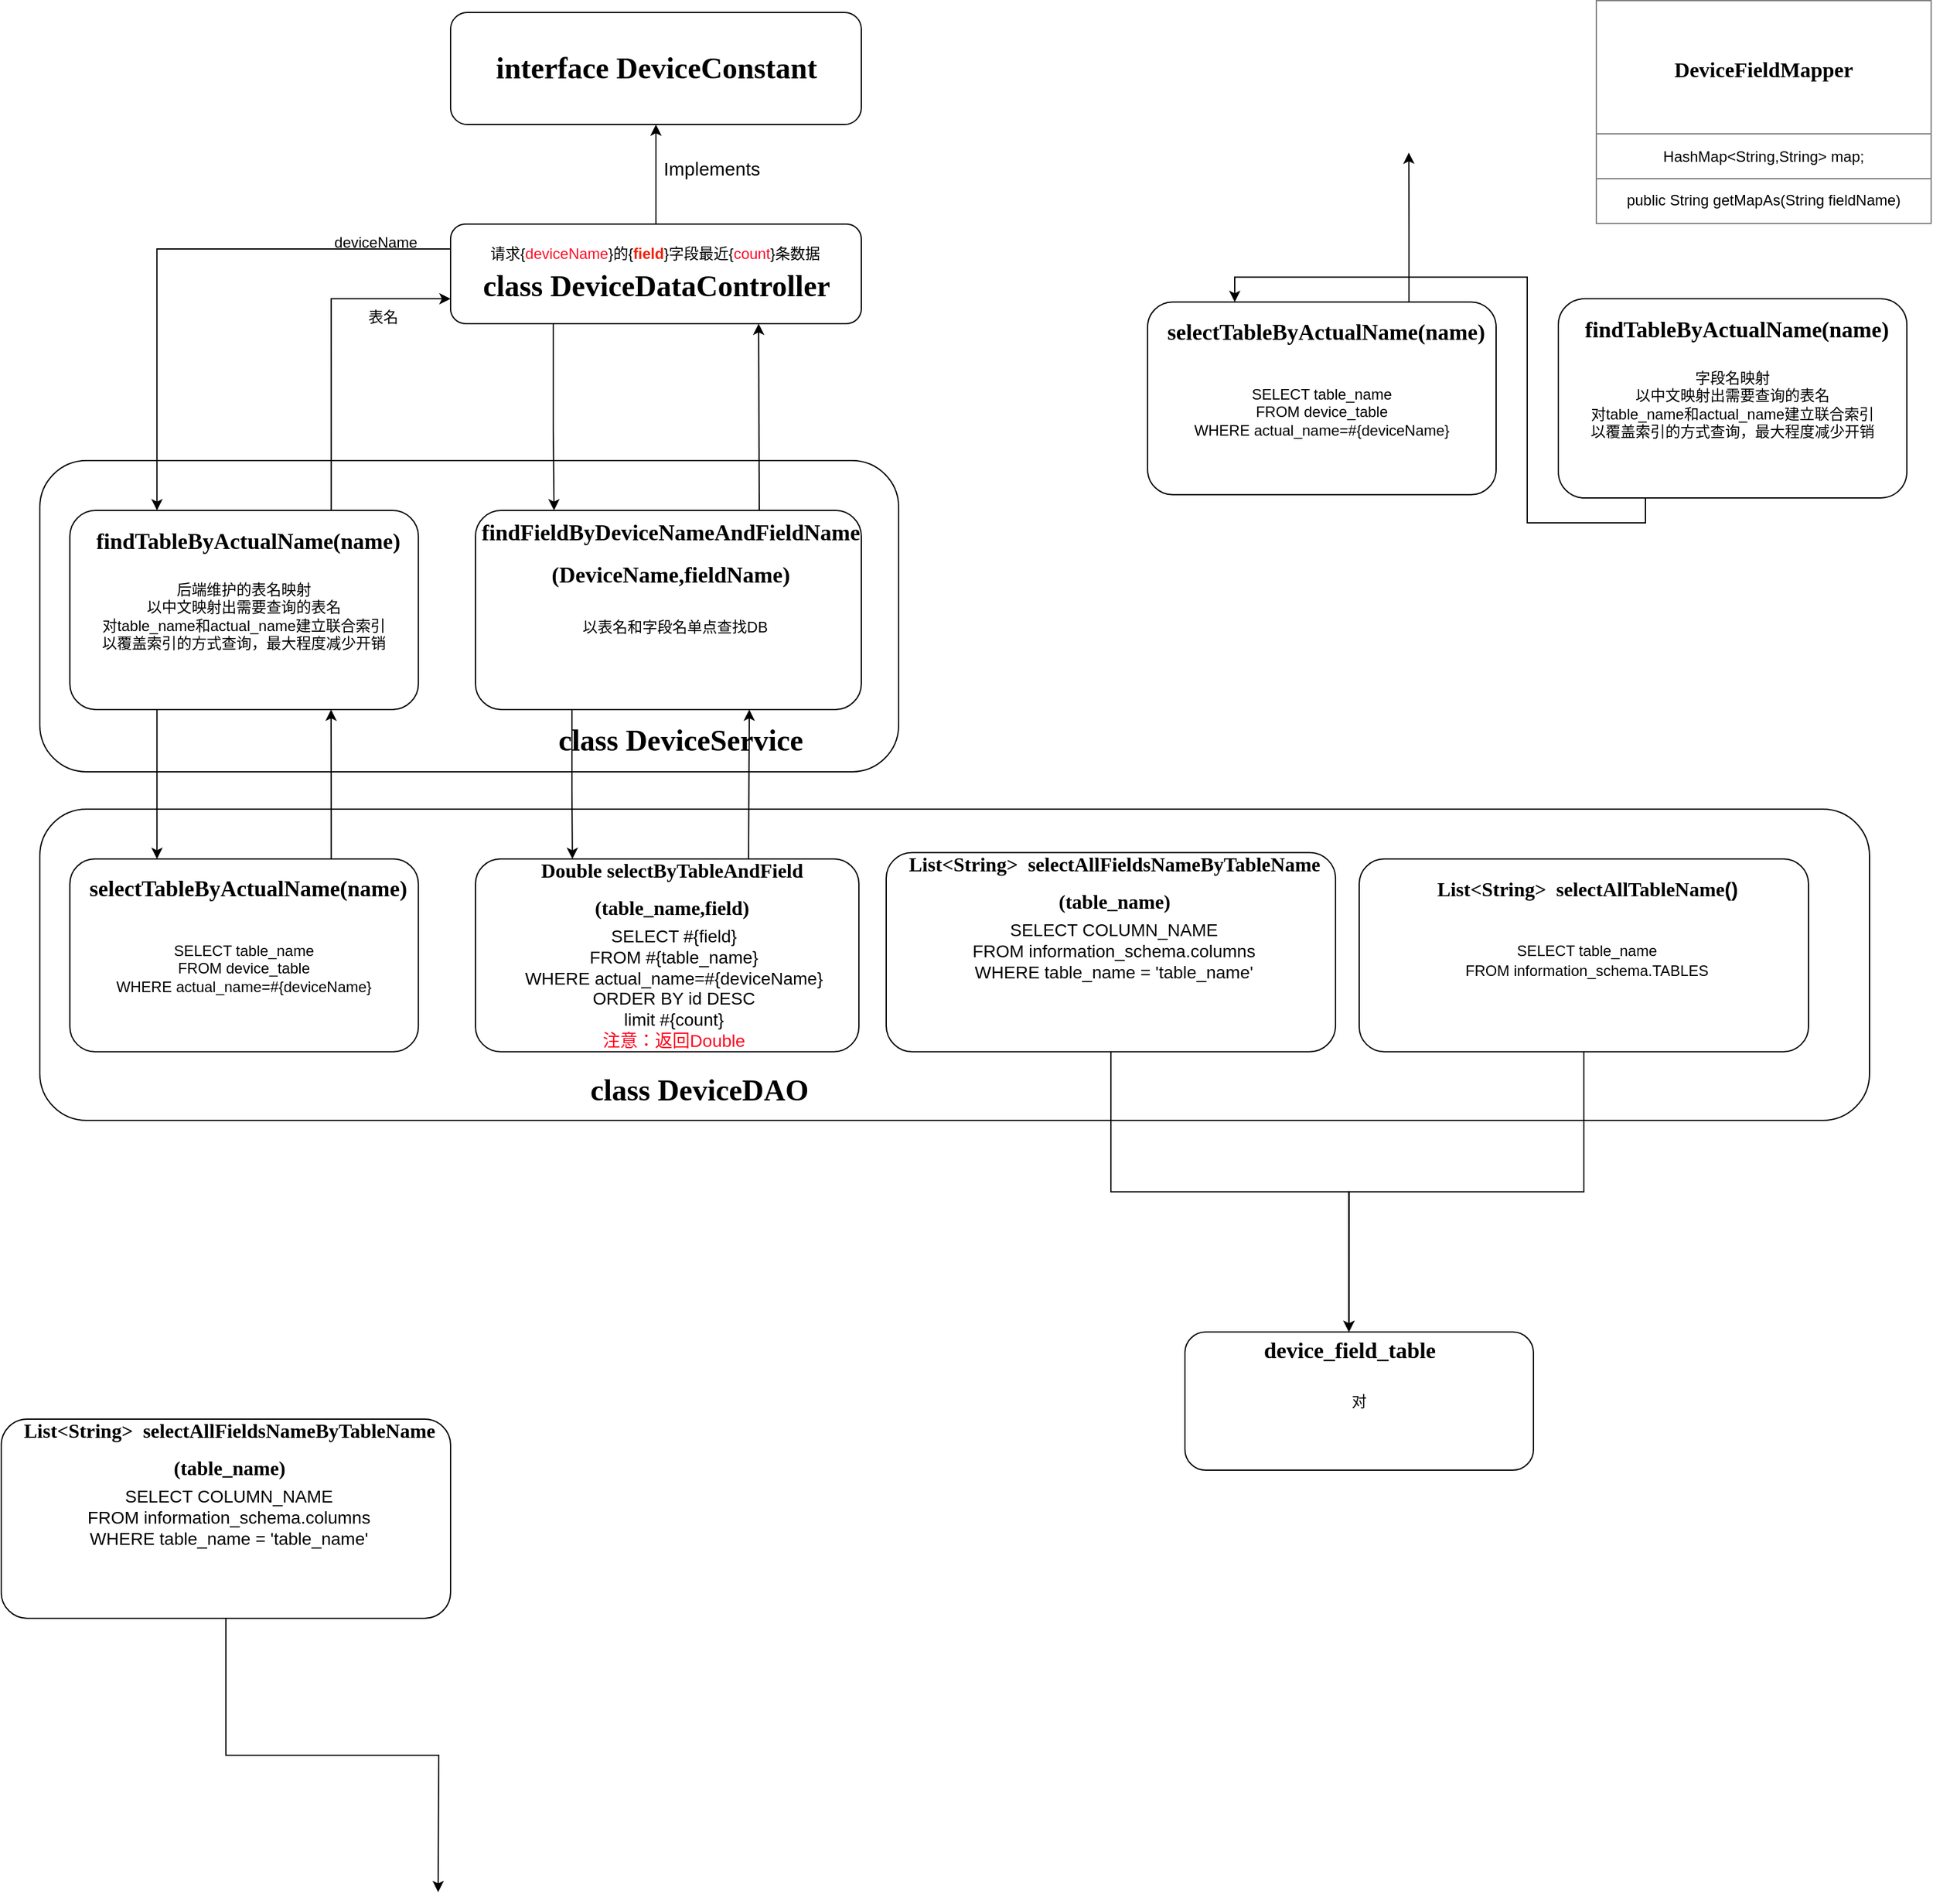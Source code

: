 <mxfile version="21.3.7" type="github">
  <diagram id="C5RBs43oDa-KdzZeNtuy" name="Page-1">
    <mxGraphModel dx="2901" dy="2356" grid="1" gridSize="10" guides="1" tooltips="1" connect="1" arrows="1" fold="1" page="1" pageScale="1" pageWidth="827" pageHeight="1169" math="0" shadow="0">
      <root>
        <mxCell id="WIyWlLk6GJQsqaUBKTNV-0" />
        <mxCell id="WIyWlLk6GJQsqaUBKTNV-1" parent="WIyWlLk6GJQsqaUBKTNV-0" />
        <mxCell id="HSwGKQN04GHCL3bgjbMO-42" value="" style="rounded=1;whiteSpace=wrap;html=1;" vertex="1" parent="WIyWlLk6GJQsqaUBKTNV-1">
          <mxGeometry x="-470" y="630" width="1470" height="250" as="geometry" />
        </mxCell>
        <mxCell id="HSwGKQN04GHCL3bgjbMO-9" value="" style="rounded=1;whiteSpace=wrap;html=1;" vertex="1" parent="WIyWlLk6GJQsqaUBKTNV-1">
          <mxGeometry x="-470" y="350" width="690" height="250" as="geometry" />
        </mxCell>
        <mxCell id="HSwGKQN04GHCL3bgjbMO-30" value="&lt;table border=&quot;1&quot; width=&quot;100%&quot; height=&quot;100%&quot; cellpadding=&quot;4&quot; style=&quot;width:100%;height:100%;border-collapse:collapse;&quot;&gt;&lt;tbody&gt;&lt;tr&gt;&lt;th align=&quot;center&quot;&gt;&lt;h1 style=&quot;border-color: var(--border-color);&quot;&gt;&lt;font style=&quot;border-color: var(--border-color); font-size: 17px;&quot; face=&quot;Times New Roman&quot;&gt;DeviceFieldMapper&lt;/font&gt;&lt;/h1&gt;&lt;/th&gt;&lt;/tr&gt;&lt;tr&gt;&lt;td align=&quot;center&quot;&gt;HashMap&amp;lt;String,String&amp;gt; map;&lt;/td&gt;&lt;/tr&gt;&lt;tr&gt;&lt;td align=&quot;center&quot;&gt;public String getMapAs(String fieldName)&lt;br&gt;&lt;/td&gt;&lt;/tr&gt;&lt;/tbody&gt;&lt;/table&gt;" style="text;html=1;whiteSpace=wrap;strokeColor=none;fillColor=none;overflow=fill;" vertex="1" parent="WIyWlLk6GJQsqaUBKTNV-1">
          <mxGeometry x="780" y="-20" width="270" height="180" as="geometry" />
        </mxCell>
        <mxCell id="HSwGKQN04GHCL3bgjbMO-39" value="deviceName" style="text;html=1;strokeColor=none;fillColor=none;align=center;verticalAlign=middle;whiteSpace=wrap;rounded=0;" vertex="1" parent="WIyWlLk6GJQsqaUBKTNV-1">
          <mxGeometry x="-230" y="160" width="60" height="30" as="geometry" />
        </mxCell>
        <mxCell id="HSwGKQN04GHCL3bgjbMO-40" value="表名" style="text;html=1;strokeColor=none;fillColor=none;align=center;verticalAlign=middle;whiteSpace=wrap;rounded=0;" vertex="1" parent="WIyWlLk6GJQsqaUBKTNV-1">
          <mxGeometry x="-224.12" y="220" width="60" height="30" as="geometry" />
        </mxCell>
        <mxCell id="HSwGKQN04GHCL3bgjbMO-62" style="edgeStyle=orthogonalEdgeStyle;rounded=0;orthogonalLoop=1;jettySize=auto;html=1;exitX=0;exitY=0.25;exitDx=0;exitDy=0;entryX=0.25;entryY=0;entryDx=0;entryDy=0;" edge="1" parent="WIyWlLk6GJQsqaUBKTNV-1" source="HSwGKQN04GHCL3bgjbMO-5" target="HSwGKQN04GHCL3bgjbMO-11">
          <mxGeometry relative="1" as="geometry" />
        </mxCell>
        <mxCell id="HSwGKQN04GHCL3bgjbMO-63" style="edgeStyle=orthogonalEdgeStyle;rounded=0;orthogonalLoop=1;jettySize=auto;html=1;exitX=0.75;exitY=0;exitDx=0;exitDy=0;entryX=0;entryY=0.75;entryDx=0;entryDy=0;" edge="1" parent="WIyWlLk6GJQsqaUBKTNV-1" source="HSwGKQN04GHCL3bgjbMO-11" target="HSwGKQN04GHCL3bgjbMO-5">
          <mxGeometry relative="1" as="geometry" />
        </mxCell>
        <mxCell id="HSwGKQN04GHCL3bgjbMO-81" value="" style="rounded=1;whiteSpace=wrap;html=1;" vertex="1" parent="WIyWlLk6GJQsqaUBKTNV-1">
          <mxGeometry x="-140" y="-10" width="330" height="90" as="geometry" />
        </mxCell>
        <mxCell id="HSwGKQN04GHCL3bgjbMO-83" style="edgeStyle=orthogonalEdgeStyle;rounded=0;orthogonalLoop=1;jettySize=auto;html=1;exitX=0.5;exitY=0;exitDx=0;exitDy=0;entryX=0.5;entryY=1;entryDx=0;entryDy=0;" edge="1" parent="WIyWlLk6GJQsqaUBKTNV-1" source="HSwGKQN04GHCL3bgjbMO-5" target="HSwGKQN04GHCL3bgjbMO-81">
          <mxGeometry relative="1" as="geometry" />
        </mxCell>
        <mxCell id="HSwGKQN04GHCL3bgjbMO-84" value="&lt;span style=&quot;font-weight: normal;&quot;&gt;Implements&lt;/span&gt;" style="text;html=1;strokeColor=none;fillColor=none;align=center;verticalAlign=middle;whiteSpace=wrap;rounded=0;fontSize=15;fontStyle=1" vertex="1" parent="WIyWlLk6GJQsqaUBKTNV-1">
          <mxGeometry x="40" y="100" width="60" height="30" as="geometry" />
        </mxCell>
        <mxCell id="HSwGKQN04GHCL3bgjbMO-89" value="&lt;h1 style=&quot;border-color: var(--border-color);&quot;&gt;&lt;font style=&quot;border-color: var(--border-color);&quot; face=&quot;Times New Roman&quot;&gt;interface&amp;nbsp;&lt;/font&gt;&lt;font face=&quot;Times New Roman&quot;&gt;DeviceConstant&lt;/font&gt;&lt;/h1&gt;" style="text;html=1;strokeColor=none;fillColor=none;align=center;verticalAlign=middle;whiteSpace=wrap;rounded=0;" vertex="1" parent="WIyWlLk6GJQsqaUBKTNV-1">
          <mxGeometry x="-117.5" y="20" width="285" height="30" as="geometry" />
        </mxCell>
        <mxCell id="HSwGKQN04GHCL3bgjbMO-75" value="" style="group" vertex="1" connectable="0" parent="WIyWlLk6GJQsqaUBKTNV-1">
          <mxGeometry x="-501" y="1120" width="361" height="160" as="geometry" />
        </mxCell>
        <mxCell id="HSwGKQN04GHCL3bgjbMO-76" value="" style="group" vertex="1" connectable="0" parent="HSwGKQN04GHCL3bgjbMO-75">
          <mxGeometry width="361" height="160" as="geometry" />
        </mxCell>
        <mxCell id="HSwGKQN04GHCL3bgjbMO-94" value="" style="group" vertex="1" connectable="0" parent="HSwGKQN04GHCL3bgjbMO-76">
          <mxGeometry width="361" height="160" as="geometry" />
        </mxCell>
        <mxCell id="HSwGKQN04GHCL3bgjbMO-125" style="edgeStyle=orthogonalEdgeStyle;rounded=0;orthogonalLoop=1;jettySize=auto;html=1;exitX=0.5;exitY=1;exitDx=0;exitDy=0;" edge="1" parent="HSwGKQN04GHCL3bgjbMO-94" source="HSwGKQN04GHCL3bgjbMO-77">
          <mxGeometry relative="1" as="geometry">
            <mxPoint x="351" y="380" as="targetPoint" />
          </mxGeometry>
        </mxCell>
        <mxCell id="HSwGKQN04GHCL3bgjbMO-77" value="" style="rounded=1;whiteSpace=wrap;html=1;arcSize=13;" vertex="1" parent="HSwGKQN04GHCL3bgjbMO-94">
          <mxGeometry width="361" height="160" as="geometry" />
        </mxCell>
        <mxCell id="HSwGKQN04GHCL3bgjbMO-78" value="&lt;h1 style=&quot;border-color: var(--border-color); font-size: 16px;&quot;&gt;&lt;font style=&quot;border-color: var(--border-color); font-size: 16px;&quot; face=&quot;Times New Roman&quot;&gt;List&amp;lt;String&amp;gt;&amp;nbsp; selectAllFieldsNameByTableName&lt;/font&gt;&lt;/h1&gt;&lt;h1 style=&quot;border-color: var(--border-color); font-size: 16px;&quot;&gt;&lt;font style=&quot;border-color: var(--border-color); font-size: 16px;&quot; face=&quot;Times New Roman&quot;&gt;(table_name)&lt;/font&gt;&lt;/h1&gt;" style="text;html=1;strokeColor=none;fillColor=none;align=center;verticalAlign=middle;whiteSpace=wrap;rounded=0;fontSize=16;spacing=2;" vertex="1" parent="HSwGKQN04GHCL3bgjbMO-94">
          <mxGeometry x="5.639" y="9.68" width="355.361" height="29.03" as="geometry" />
        </mxCell>
        <mxCell id="HSwGKQN04GHCL3bgjbMO-79" value="&lt;font style=&quot;font-size: 14px;&quot;&gt;SELECT COLUMN_NAME &lt;br&gt;FROM information_schema.columns &lt;br&gt;WHERE table_name = &#39;table_name&#39;&lt;br&gt;&lt;/font&gt;" style="text;whiteSpace=wrap;html=1;align=center;" vertex="1" parent="HSwGKQN04GHCL3bgjbMO-94">
          <mxGeometry x="38.403" y="47.42" width="289.844" height="60" as="geometry" />
        </mxCell>
        <mxCell id="HSwGKQN04GHCL3bgjbMO-43" value="&lt;h1 style=&quot;border-color: var(--border-color);&quot;&gt;&lt;font style=&quot;border-color: var(--border-color);&quot; face=&quot;Times New Roman&quot;&gt;class DeviceDAO&lt;/font&gt;&lt;/h1&gt;" style="text;html=1;strokeColor=none;fillColor=none;align=center;verticalAlign=middle;whiteSpace=wrap;rounded=0;" vertex="1" parent="WIyWlLk6GJQsqaUBKTNV-1">
          <mxGeometry x="-210" y="841.29" width="540" height="29.032" as="geometry" />
        </mxCell>
        <mxCell id="HSwGKQN04GHCL3bgjbMO-44" value="" style="group" vertex="1" connectable="0" parent="WIyWlLk6GJQsqaUBKTNV-1">
          <mxGeometry x="-445.87" y="670.004" width="281.75" height="154.839" as="geometry" />
        </mxCell>
        <mxCell id="HSwGKQN04GHCL3bgjbMO-45" value="" style="rounded=1;whiteSpace=wrap;html=1;arcSize=13;" vertex="1" parent="HSwGKQN04GHCL3bgjbMO-44">
          <mxGeometry width="280" height="154.839" as="geometry" />
        </mxCell>
        <mxCell id="HSwGKQN04GHCL3bgjbMO-46" value="&lt;h1 style=&quot;border-color: var(--border-color); font-size: 18px;&quot;&gt;&lt;font style=&quot;border-color: var(--border-color); font-size: 18px;&quot; face=&quot;Times New Roman&quot;&gt;selectTableByActualName(name)&lt;/font&gt;&lt;/h1&gt;" style="text;html=1;strokeColor=none;fillColor=none;align=center;verticalAlign=middle;whiteSpace=wrap;rounded=0;fontSize=18;" vertex="1" parent="HSwGKQN04GHCL3bgjbMO-44">
          <mxGeometry x="5.25" y="9.677" width="276.5" height="29.032" as="geometry" />
        </mxCell>
        <mxCell id="HSwGKQN04GHCL3bgjbMO-47" value="SELECT table_name&lt;br&gt;FROM device_table&lt;br&gt;WHERE actual_name=#{deviceName}" style="text;whiteSpace=wrap;html=1;align=center;" vertex="1" parent="HSwGKQN04GHCL3bgjbMO-44">
          <mxGeometry x="5" y="59.997" width="270" height="77.419" as="geometry" />
        </mxCell>
        <mxCell id="HSwGKQN04GHCL3bgjbMO-58" style="edgeStyle=orthogonalEdgeStyle;rounded=0;orthogonalLoop=1;jettySize=auto;html=1;exitX=0.75;exitY=0;exitDx=0;exitDy=0;" edge="1" parent="HSwGKQN04GHCL3bgjbMO-44" source="HSwGKQN04GHCL3bgjbMO-45">
          <mxGeometry relative="1" as="geometry">
            <mxPoint x="209.87" y="-120.004" as="targetPoint" />
          </mxGeometry>
        </mxCell>
        <mxCell id="HSwGKQN04GHCL3bgjbMO-67" value="" style="group" vertex="1" connectable="0" parent="WIyWlLk6GJQsqaUBKTNV-1">
          <mxGeometry x="-120" y="670" width="310" height="154.84" as="geometry" />
        </mxCell>
        <mxCell id="HSwGKQN04GHCL3bgjbMO-68" value="" style="group" vertex="1" connectable="0" parent="HSwGKQN04GHCL3bgjbMO-67">
          <mxGeometry width="310" height="154.84" as="geometry" />
        </mxCell>
        <mxCell id="HSwGKQN04GHCL3bgjbMO-91" value="" style="group" vertex="1" connectable="0" parent="HSwGKQN04GHCL3bgjbMO-68">
          <mxGeometry width="310" height="154.84" as="geometry" />
        </mxCell>
        <mxCell id="HSwGKQN04GHCL3bgjbMO-64" value="" style="rounded=1;whiteSpace=wrap;html=1;arcSize=13;" vertex="1" parent="HSwGKQN04GHCL3bgjbMO-91">
          <mxGeometry width="308.075" height="154.84" as="geometry" />
        </mxCell>
        <mxCell id="HSwGKQN04GHCL3bgjbMO-65" value="&lt;h1 style=&quot;border-color: var(--border-color); font-size: 16px;&quot;&gt;&lt;font style=&quot;border-color: var(--border-color); font-size: 16px;&quot; face=&quot;Times New Roman&quot;&gt;Double selectByTableAndField&lt;/font&gt;&lt;/h1&gt;&lt;h1 style=&quot;border-color: var(--border-color); font-size: 16px;&quot;&gt;&lt;font style=&quot;border-color: var(--border-color); font-size: 16px;&quot; face=&quot;Times New Roman&quot;&gt;(table_name,field)&lt;/font&gt;&lt;/h1&gt;" style="text;html=1;strokeColor=none;fillColor=none;align=center;verticalAlign=middle;whiteSpace=wrap;rounded=0;fontSize=16;spacing=2;" vertex="1" parent="HSwGKQN04GHCL3bgjbMO-91">
          <mxGeometry x="5.776" y="9.677" width="304.224" height="29.032" as="geometry" />
        </mxCell>
        <mxCell id="HSwGKQN04GHCL3bgjbMO-66" value="&lt;font style=&quot;font-size: 14px;&quot;&gt;SELECT #{field}&lt;br&gt;FROM #{table_name}&lt;br&gt;WHERE actual_name=#{deviceName}&lt;br&gt;ORDER BY id DESC&lt;br&gt;limit #{count}&lt;br&gt;&lt;font color=&quot;#ff051e&quot;&gt;注意：返回Double&lt;/font&gt;&lt;br&gt;&lt;/font&gt;" style="text;whiteSpace=wrap;html=1;align=center;" vertex="1" parent="HSwGKQN04GHCL3bgjbMO-91">
          <mxGeometry x="11" y="47.42" width="297.07" height="60" as="geometry" />
        </mxCell>
        <mxCell id="HSwGKQN04GHCL3bgjbMO-10" value="&lt;h1 style=&quot;border-color: var(--border-color);&quot;&gt;&lt;font style=&quot;border-color: var(--border-color);&quot; face=&quot;Times New Roman&quot;&gt;class DeviceService&lt;/font&gt;&lt;/h1&gt;" style="text;html=1;strokeColor=none;fillColor=none;align=center;verticalAlign=middle;whiteSpace=wrap;rounded=0;" vertex="1" parent="WIyWlLk6GJQsqaUBKTNV-1">
          <mxGeometry x="-130" y="560" width="350" height="30" as="geometry" />
        </mxCell>
        <mxCell id="HSwGKQN04GHCL3bgjbMO-25" value="" style="group" vertex="1" connectable="0" parent="WIyWlLk6GJQsqaUBKTNV-1">
          <mxGeometry x="-445.87" y="390" width="281.75" height="160" as="geometry" />
        </mxCell>
        <mxCell id="HSwGKQN04GHCL3bgjbMO-11" value="" style="rounded=1;whiteSpace=wrap;html=1;arcSize=13;" vertex="1" parent="HSwGKQN04GHCL3bgjbMO-25">
          <mxGeometry width="280" height="160" as="geometry" />
        </mxCell>
        <mxCell id="HSwGKQN04GHCL3bgjbMO-12" value="&lt;h1 style=&quot;border-color: var(--border-color); font-size: 18px;&quot;&gt;&lt;font style=&quot;border-color: var(--border-color); font-size: 18px;&quot; face=&quot;Times New Roman&quot;&gt;findTableByActualName(name)&lt;/font&gt;&lt;/h1&gt;" style="text;html=1;strokeColor=none;fillColor=none;align=center;verticalAlign=middle;whiteSpace=wrap;rounded=0;fontSize=18;" vertex="1" parent="HSwGKQN04GHCL3bgjbMO-25">
          <mxGeometry x="5.25" y="10" width="276.5" height="30.0" as="geometry" />
        </mxCell>
        <mxCell id="HSwGKQN04GHCL3bgjbMO-14" value="后端维护的表名映射&lt;br&gt;以中文映射出需要查询的表名&lt;br&gt;对table_name和actual_name建立联合索引&lt;br&gt;以覆盖索引的方式查询，最大程度减少开销" style="text;whiteSpace=wrap;html=1;align=center;" vertex="1" parent="HSwGKQN04GHCL3bgjbMO-25">
          <mxGeometry x="5" y="50.0" width="270" height="80" as="geometry" />
        </mxCell>
        <mxCell id="HSwGKQN04GHCL3bgjbMO-57" style="edgeStyle=orthogonalEdgeStyle;rounded=0;orthogonalLoop=1;jettySize=auto;html=1;exitX=0.25;exitY=1;exitDx=0;exitDy=0;entryX=0.25;entryY=0;entryDx=0;entryDy=0;" edge="1" parent="WIyWlLk6GJQsqaUBKTNV-1" source="HSwGKQN04GHCL3bgjbMO-11" target="HSwGKQN04GHCL3bgjbMO-45">
          <mxGeometry relative="1" as="geometry" />
        </mxCell>
        <mxCell id="HSwGKQN04GHCL3bgjbMO-98" value="" style="group" vertex="1" connectable="0" parent="WIyWlLk6GJQsqaUBKTNV-1">
          <mxGeometry x="750" y="220" width="281.75" height="160" as="geometry" />
        </mxCell>
        <mxCell id="HSwGKQN04GHCL3bgjbMO-99" value="" style="rounded=1;whiteSpace=wrap;html=1;arcSize=13;" vertex="1" parent="HSwGKQN04GHCL3bgjbMO-98">
          <mxGeometry width="280" height="160" as="geometry" />
        </mxCell>
        <mxCell id="HSwGKQN04GHCL3bgjbMO-100" value="&lt;h1 style=&quot;border-color: var(--border-color); font-size: 18px;&quot;&gt;&lt;font style=&quot;border-color: var(--border-color); font-size: 18px;&quot; face=&quot;Times New Roman&quot;&gt;findTableByActualName(name)&lt;/font&gt;&lt;/h1&gt;" style="text;html=1;strokeColor=none;fillColor=none;align=center;verticalAlign=middle;whiteSpace=wrap;rounded=0;fontSize=18;" vertex="1" parent="HSwGKQN04GHCL3bgjbMO-98">
          <mxGeometry x="5.25" y="10" width="276.5" height="30.0" as="geometry" />
        </mxCell>
        <mxCell id="HSwGKQN04GHCL3bgjbMO-101" value="字段名映射&lt;br&gt;以中文映射出需要查询的表名&lt;br&gt;对table_name和actual_name建立联合索引&lt;br&gt;以覆盖索引的方式查询，最大程度减少开销" style="text;whiteSpace=wrap;html=1;align=center;" vertex="1" parent="HSwGKQN04GHCL3bgjbMO-98">
          <mxGeometry x="5" y="50.0" width="270" height="80" as="geometry" />
        </mxCell>
        <mxCell id="HSwGKQN04GHCL3bgjbMO-106" value="" style="group" vertex="1" connectable="0" parent="WIyWlLk6GJQsqaUBKTNV-1">
          <mxGeometry x="420" y="222.584" width="281.75" height="154.839" as="geometry" />
        </mxCell>
        <mxCell id="HSwGKQN04GHCL3bgjbMO-107" value="" style="rounded=1;whiteSpace=wrap;html=1;arcSize=13;" vertex="1" parent="HSwGKQN04GHCL3bgjbMO-106">
          <mxGeometry width="280" height="154.839" as="geometry" />
        </mxCell>
        <mxCell id="HSwGKQN04GHCL3bgjbMO-108" value="&lt;h1 style=&quot;border-color: var(--border-color); font-size: 18px;&quot;&gt;&lt;font style=&quot;border-color: var(--border-color); font-size: 18px;&quot; face=&quot;Times New Roman&quot;&gt;selectTableByActualName(name)&lt;/font&gt;&lt;/h1&gt;" style="text;html=1;strokeColor=none;fillColor=none;align=center;verticalAlign=middle;whiteSpace=wrap;rounded=0;fontSize=18;" vertex="1" parent="HSwGKQN04GHCL3bgjbMO-106">
          <mxGeometry x="5.25" y="9.677" width="276.5" height="29.032" as="geometry" />
        </mxCell>
        <mxCell id="HSwGKQN04GHCL3bgjbMO-109" value="SELECT table_name&lt;br&gt;FROM device_table&lt;br&gt;WHERE actual_name=#{deviceName}" style="text;whiteSpace=wrap;html=1;align=center;" vertex="1" parent="HSwGKQN04GHCL3bgjbMO-106">
          <mxGeometry x="5" y="59.997" width="270" height="77.419" as="geometry" />
        </mxCell>
        <mxCell id="HSwGKQN04GHCL3bgjbMO-110" style="edgeStyle=orthogonalEdgeStyle;rounded=0;orthogonalLoop=1;jettySize=auto;html=1;exitX=0.75;exitY=0;exitDx=0;exitDy=0;" edge="1" parent="HSwGKQN04GHCL3bgjbMO-106" source="HSwGKQN04GHCL3bgjbMO-107">
          <mxGeometry relative="1" as="geometry">
            <mxPoint x="209.87" y="-120.004" as="targetPoint" />
          </mxGeometry>
        </mxCell>
        <mxCell id="HSwGKQN04GHCL3bgjbMO-111" style="edgeStyle=orthogonalEdgeStyle;rounded=0;orthogonalLoop=1;jettySize=auto;html=1;exitX=0.25;exitY=1;exitDx=0;exitDy=0;entryX=0.25;entryY=0;entryDx=0;entryDy=0;" edge="1" parent="WIyWlLk6GJQsqaUBKTNV-1" source="HSwGKQN04GHCL3bgjbMO-99" target="HSwGKQN04GHCL3bgjbMO-107">
          <mxGeometry relative="1" as="geometry" />
        </mxCell>
        <mxCell id="HSwGKQN04GHCL3bgjbMO-114" style="edgeStyle=orthogonalEdgeStyle;rounded=0;orthogonalLoop=1;jettySize=auto;html=1;exitX=0.25;exitY=1;exitDx=0;exitDy=0;entryX=0.201;entryY=-0.667;entryDx=0;entryDy=0;entryPerimeter=0;" edge="1" parent="WIyWlLk6GJQsqaUBKTNV-1" source="HSwGKQN04GHCL3bgjbMO-5" target="HSwGKQN04GHCL3bgjbMO-73">
          <mxGeometry relative="1" as="geometry" />
        </mxCell>
        <mxCell id="HSwGKQN04GHCL3bgjbMO-5" value="" style="rounded=1;whiteSpace=wrap;html=1;" vertex="1" parent="WIyWlLk6GJQsqaUBKTNV-1">
          <mxGeometry x="-140" y="160" width="330" height="80" as="geometry" />
        </mxCell>
        <mxCell id="HSwGKQN04GHCL3bgjbMO-3" value="请求{&lt;font color=&quot;#ff0d25&quot;&gt;deviceName&lt;/font&gt;}的{&lt;b&gt;&lt;font color=&quot;#f21f07&quot;&gt;field&lt;/font&gt;&lt;/b&gt;}字段最近{&lt;font color=&quot;#ff0324&quot;&gt;count&lt;/font&gt;}条数据" style="text;whiteSpace=wrap;html=1;" vertex="1" parent="WIyWlLk6GJQsqaUBKTNV-1">
          <mxGeometry x="-110" y="170" width="270" height="30" as="geometry" />
        </mxCell>
        <mxCell id="HSwGKQN04GHCL3bgjbMO-6" value="&lt;h1 style=&quot;border-color: var(--border-color);&quot;&gt;&lt;font style=&quot;border-color: var(--border-color);&quot; face=&quot;Times New Roman&quot;&gt;class DeviceDataController&lt;/font&gt;&lt;/h1&gt;" style="text;html=1;strokeColor=none;fillColor=none;align=center;verticalAlign=middle;whiteSpace=wrap;rounded=0;" vertex="1" parent="WIyWlLk6GJQsqaUBKTNV-1">
          <mxGeometry x="-117.5" y="200" width="285" height="20" as="geometry" />
        </mxCell>
        <mxCell id="HSwGKQN04GHCL3bgjbMO-116" style="edgeStyle=orthogonalEdgeStyle;rounded=0;orthogonalLoop=1;jettySize=auto;html=1;exitX=0.25;exitY=1;exitDx=0;exitDy=0;entryX=0.237;entryY=-0.333;entryDx=0;entryDy=0;entryPerimeter=0;" edge="1" parent="WIyWlLk6GJQsqaUBKTNV-1" source="HSwGKQN04GHCL3bgjbMO-72" target="HSwGKQN04GHCL3bgjbMO-65">
          <mxGeometry relative="1" as="geometry" />
        </mxCell>
        <mxCell id="HSwGKQN04GHCL3bgjbMO-72" value="" style="rounded=1;whiteSpace=wrap;html=1;arcSize=13;" vertex="1" parent="WIyWlLk6GJQsqaUBKTNV-1">
          <mxGeometry x="-120" y="390" width="310" height="160" as="geometry" />
        </mxCell>
        <mxCell id="HSwGKQN04GHCL3bgjbMO-73" value="&lt;h1 style=&quot;border-color: var(--border-color); font-size: 18px;&quot;&gt;&lt;font style=&quot;border-color: var(--border-color); font-size: 18px;&quot; face=&quot;Times New Roman&quot;&gt;findFieldByDeviceNameAndFieldName&lt;/font&gt;&lt;/h1&gt;&lt;h1 style=&quot;border-color: var(--border-color); font-size: 18px;&quot;&gt;&lt;font style=&quot;border-color: var(--border-color); font-size: 18px;&quot; face=&quot;Times New Roman&quot;&gt;(DeviceName,fieldName)&lt;/font&gt;&lt;/h1&gt;" style="text;html=1;strokeColor=none;fillColor=none;align=center;verticalAlign=middle;whiteSpace=wrap;rounded=0;fontSize=18;" vertex="1" parent="WIyWlLk6GJQsqaUBKTNV-1">
          <mxGeometry x="-119.997" y="410" width="314.037" height="30.0" as="geometry" />
        </mxCell>
        <mxCell id="HSwGKQN04GHCL3bgjbMO-74" value="以表名和字段名单点查找DB" style="text;whiteSpace=wrap;html=1;align=center;" vertex="1" parent="WIyWlLk6GJQsqaUBKTNV-1">
          <mxGeometry x="-113.322" y="470" width="306.653" height="40" as="geometry" />
        </mxCell>
        <mxCell id="HSwGKQN04GHCL3bgjbMO-115" value="" style="endArrow=classic;html=1;rounded=0;entryX=0.75;entryY=1;entryDx=0;entryDy=0;" edge="1" parent="WIyWlLk6GJQsqaUBKTNV-1" target="HSwGKQN04GHCL3bgjbMO-5">
          <mxGeometry width="50" height="50" relative="1" as="geometry">
            <mxPoint x="108" y="390" as="sourcePoint" />
            <mxPoint x="160" y="340" as="targetPoint" />
          </mxGeometry>
        </mxCell>
        <mxCell id="HSwGKQN04GHCL3bgjbMO-117" value="" style="endArrow=classic;html=1;rounded=0;" edge="1" parent="WIyWlLk6GJQsqaUBKTNV-1">
          <mxGeometry width="50" height="50" relative="1" as="geometry">
            <mxPoint x="99.43" y="670" as="sourcePoint" />
            <mxPoint x="100" y="550" as="targetPoint" />
          </mxGeometry>
        </mxCell>
        <mxCell id="HSwGKQN04GHCL3bgjbMO-118" value="" style="group" vertex="1" connectable="0" parent="WIyWlLk6GJQsqaUBKTNV-1">
          <mxGeometry x="590" y="670" width="361" height="154.84" as="geometry" />
        </mxCell>
        <mxCell id="HSwGKQN04GHCL3bgjbMO-119" value="" style="group" vertex="1" connectable="0" parent="HSwGKQN04GHCL3bgjbMO-118">
          <mxGeometry width="361" height="154.84" as="geometry" />
        </mxCell>
        <mxCell id="HSwGKQN04GHCL3bgjbMO-120" value="" style="group" vertex="1" connectable="0" parent="HSwGKQN04GHCL3bgjbMO-119">
          <mxGeometry width="361" height="154.84" as="geometry" />
        </mxCell>
        <mxCell id="HSwGKQN04GHCL3bgjbMO-121" value="" style="rounded=1;whiteSpace=wrap;html=1;arcSize=13;" vertex="1" parent="HSwGKQN04GHCL3bgjbMO-120">
          <mxGeometry width="361" height="154.84" as="geometry" />
        </mxCell>
        <mxCell id="HSwGKQN04GHCL3bgjbMO-122" value="&lt;h1 style=&quot;border-color: var(--border-color); font-size: 16px;&quot;&gt;&lt;font style=&quot;border-color: var(--border-color); font-size: 16px;&quot; face=&quot;Times New Roman&quot;&gt;List&amp;lt;String&amp;gt;&amp;nbsp; selectAllTableName&lt;/font&gt;()&lt;/h1&gt;" style="text;html=1;strokeColor=none;fillColor=none;align=center;verticalAlign=middle;whiteSpace=wrap;rounded=0;fontSize=16;spacing=2;" vertex="1" parent="HSwGKQN04GHCL3bgjbMO-120">
          <mxGeometry x="5.639" y="9.68" width="355.361" height="29.03" as="geometry" />
        </mxCell>
        <mxCell id="HSwGKQN04GHCL3bgjbMO-123" value="&lt;font style=&quot;&quot;&gt;SELECT table_name &lt;br&gt;FROM information_schema.TABLES&lt;span style=&quot;font-size: 14px;&quot;&gt;&lt;/span&gt;&lt;br&gt;&lt;/font&gt;" style="text;whiteSpace=wrap;html=1;align=center;" vertex="1" parent="HSwGKQN04GHCL3bgjbMO-120">
          <mxGeometry x="38.403" y="60" width="289.844" height="60" as="geometry" />
        </mxCell>
        <mxCell id="HSwGKQN04GHCL3bgjbMO-127" value="对" style="rounded=1;whiteSpace=wrap;html=1;" vertex="1" parent="WIyWlLk6GJQsqaUBKTNV-1">
          <mxGeometry x="450" y="1050" width="280" height="111" as="geometry" />
        </mxCell>
        <mxCell id="HSwGKQN04GHCL3bgjbMO-128" value="&lt;h1 style=&quot;border-color: var(--border-color); font-size: 18px;&quot;&gt;&lt;font face=&quot;Times New Roman&quot;&gt;device_field_table&lt;/font&gt;&lt;/h1&gt;" style="text;html=1;strokeColor=none;fillColor=none;align=center;verticalAlign=middle;whiteSpace=wrap;rounded=0;fontSize=18;" vertex="1" parent="WIyWlLk6GJQsqaUBKTNV-1">
          <mxGeometry x="443.5" y="1050.002" width="276.5" height="29.032" as="geometry" />
        </mxCell>
        <mxCell id="HSwGKQN04GHCL3bgjbMO-132" value="" style="group" vertex="1" connectable="0" parent="WIyWlLk6GJQsqaUBKTNV-1">
          <mxGeometry x="210" y="664.84" width="361" height="160" as="geometry" />
        </mxCell>
        <mxCell id="HSwGKQN04GHCL3bgjbMO-133" value="" style="group" vertex="1" connectable="0" parent="HSwGKQN04GHCL3bgjbMO-132">
          <mxGeometry width="361" height="160" as="geometry" />
        </mxCell>
        <mxCell id="HSwGKQN04GHCL3bgjbMO-134" value="" style="group" vertex="1" connectable="0" parent="HSwGKQN04GHCL3bgjbMO-133">
          <mxGeometry width="361" height="160" as="geometry" />
        </mxCell>
        <mxCell id="HSwGKQN04GHCL3bgjbMO-139" value="" style="rounded=1;whiteSpace=wrap;html=1;arcSize=13;" vertex="1" parent="HSwGKQN04GHCL3bgjbMO-134">
          <mxGeometry width="361" height="160" as="geometry" />
        </mxCell>
        <mxCell id="HSwGKQN04GHCL3bgjbMO-140" value="&lt;h1 style=&quot;border-color: var(--border-color); font-size: 16px;&quot;&gt;&lt;font style=&quot;border-color: var(--border-color); font-size: 16px;&quot; face=&quot;Times New Roman&quot;&gt;List&amp;lt;String&amp;gt;&amp;nbsp; selectAllFieldsNameByTableName&lt;/font&gt;&lt;/h1&gt;&lt;h1 style=&quot;border-color: var(--border-color); font-size: 16px;&quot;&gt;&lt;font style=&quot;border-color: var(--border-color); font-size: 16px;&quot; face=&quot;Times New Roman&quot;&gt;(table_name)&lt;/font&gt;&lt;/h1&gt;" style="text;html=1;strokeColor=none;fillColor=none;align=center;verticalAlign=middle;whiteSpace=wrap;rounded=0;fontSize=16;spacing=2;" vertex="1" parent="HSwGKQN04GHCL3bgjbMO-134">
          <mxGeometry x="5.639" y="9.68" width="355.361" height="29.03" as="geometry" />
        </mxCell>
        <mxCell id="HSwGKQN04GHCL3bgjbMO-141" value="&lt;font style=&quot;font-size: 14px;&quot;&gt;SELECT COLUMN_NAME &lt;br&gt;FROM information_schema.columns &lt;br&gt;WHERE table_name = &#39;table_name&#39;&lt;br&gt;&lt;/font&gt;" style="text;whiteSpace=wrap;html=1;align=center;" vertex="1" parent="HSwGKQN04GHCL3bgjbMO-134">
          <mxGeometry x="38.403" y="47.42" width="289.844" height="60" as="geometry" />
        </mxCell>
        <mxCell id="HSwGKQN04GHCL3bgjbMO-142" style="edgeStyle=orthogonalEdgeStyle;rounded=0;orthogonalLoop=1;jettySize=auto;html=1;exitX=0.5;exitY=1;exitDx=0;exitDy=0;" edge="1" parent="WIyWlLk6GJQsqaUBKTNV-1" source="HSwGKQN04GHCL3bgjbMO-139" target="HSwGKQN04GHCL3bgjbMO-128">
          <mxGeometry relative="1" as="geometry" />
        </mxCell>
        <mxCell id="HSwGKQN04GHCL3bgjbMO-144" style="edgeStyle=orthogonalEdgeStyle;rounded=0;orthogonalLoop=1;jettySize=auto;html=1;exitX=0.5;exitY=1;exitDx=0;exitDy=0;entryX=0.5;entryY=0;entryDx=0;entryDy=0;" edge="1" parent="WIyWlLk6GJQsqaUBKTNV-1" source="HSwGKQN04GHCL3bgjbMO-121" target="HSwGKQN04GHCL3bgjbMO-128">
          <mxGeometry relative="1" as="geometry" />
        </mxCell>
      </root>
    </mxGraphModel>
  </diagram>
</mxfile>
